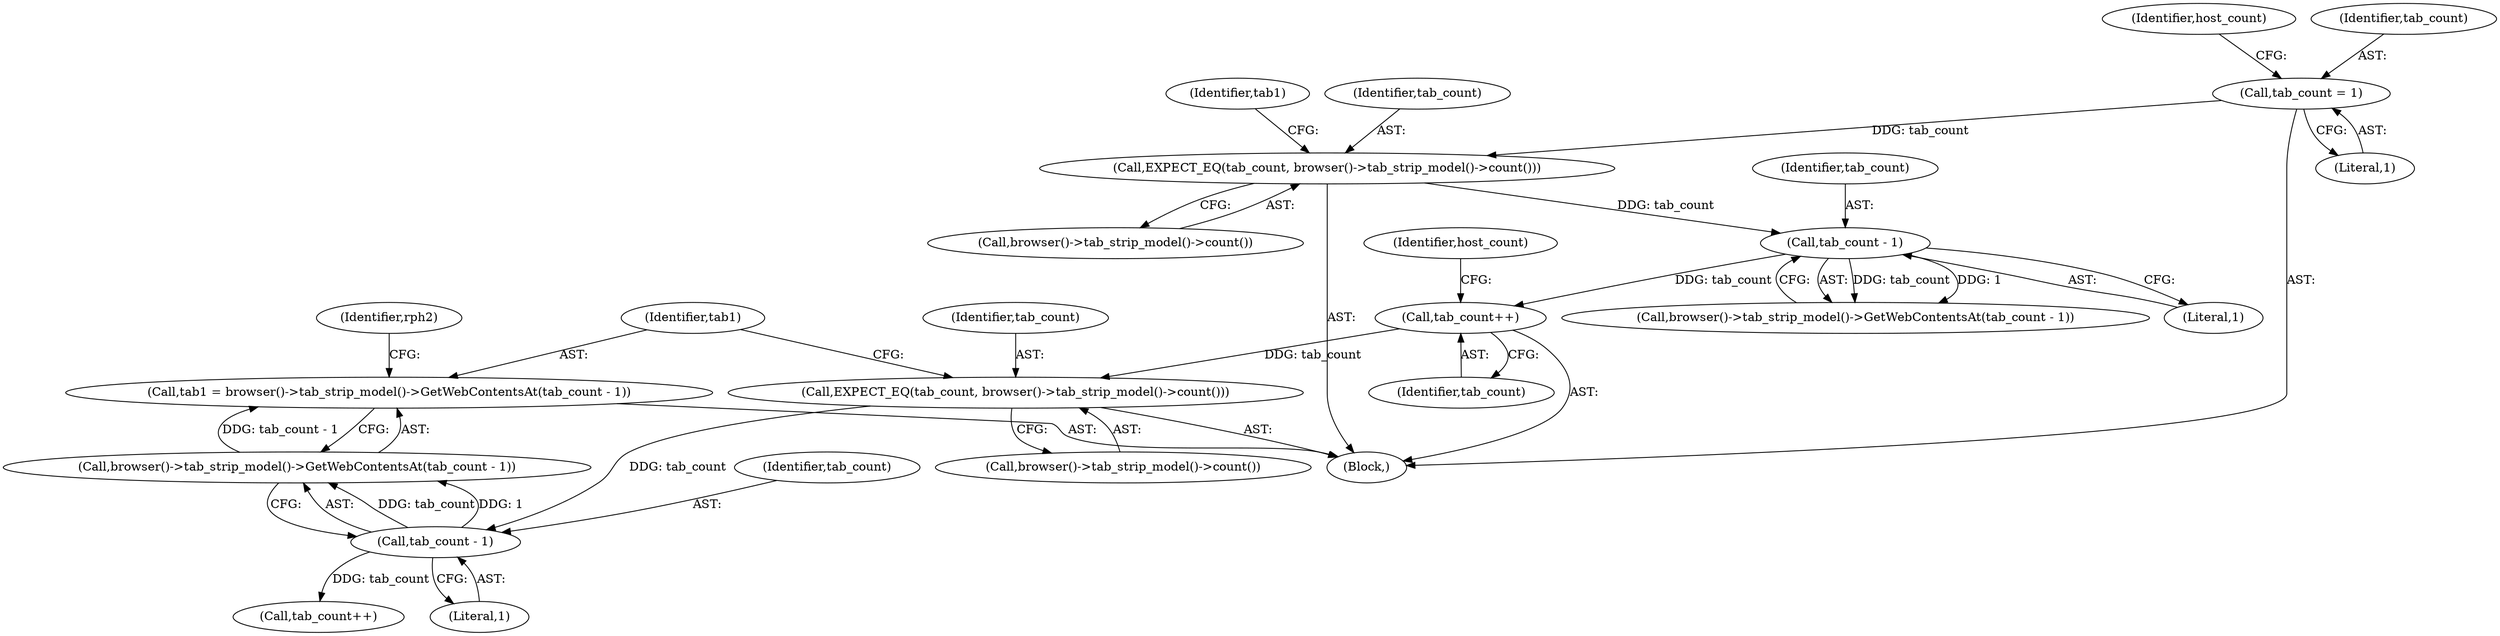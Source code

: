 digraph "0_Chrome_1f5ad409dbf5334523931df37598ea49e9849c87@pointer" {
"1000173" [label="(Call,tab1 = browser()->tab_strip_model()->GetWebContentsAt(tab_count - 1))"];
"1000175" [label="(Call,browser()->tab_strip_model()->GetWebContentsAt(tab_count - 1))"];
"1000176" [label="(Call,tab_count - 1)"];
"1000170" [label="(Call,EXPECT_EQ(tab_count, browser()->tab_strip_model()->count()))"];
"1000166" [label="(Call,tab_count++)"];
"1000148" [label="(Call,tab_count - 1)"];
"1000142" [label="(Call,EXPECT_EQ(tab_count, browser()->tab_strip_model()->count()))"];
"1000105" [label="(Call,tab_count = 1)"];
"1000175" [label="(Call,browser()->tab_strip_model()->GetWebContentsAt(tab_count - 1))"];
"1000180" [label="(Identifier,rph2)"];
"1000142" [label="(Call,EXPECT_EQ(tab_count, browser()->tab_strip_model()->count()))"];
"1000105" [label="(Call,tab_count = 1)"];
"1000110" [label="(Identifier,host_count)"];
"1000103" [label="(Block,)"];
"1000173" [label="(Call,tab1 = browser()->tab_strip_model()->GetWebContentsAt(tab_count - 1))"];
"1000170" [label="(Call,EXPECT_EQ(tab_count, browser()->tab_strip_model()->count()))"];
"1000176" [label="(Call,tab_count - 1)"];
"1000177" [label="(Identifier,tab_count)"];
"1000150" [label="(Literal,1)"];
"1000147" [label="(Call,browser()->tab_strip_model()->GetWebContentsAt(tab_count - 1))"];
"1000174" [label="(Identifier,tab1)"];
"1000169" [label="(Identifier,host_count)"];
"1000106" [label="(Identifier,tab_count)"];
"1000107" [label="(Literal,1)"];
"1000197" [label="(Call,tab_count++)"];
"1000149" [label="(Identifier,tab_count)"];
"1000178" [label="(Literal,1)"];
"1000167" [label="(Identifier,tab_count)"];
"1000148" [label="(Call,tab_count - 1)"];
"1000171" [label="(Identifier,tab_count)"];
"1000146" [label="(Identifier,tab1)"];
"1000166" [label="(Call,tab_count++)"];
"1000143" [label="(Identifier,tab_count)"];
"1000172" [label="(Call,browser()->tab_strip_model()->count())"];
"1000144" [label="(Call,browser()->tab_strip_model()->count())"];
"1000173" -> "1000103"  [label="AST: "];
"1000173" -> "1000175"  [label="CFG: "];
"1000174" -> "1000173"  [label="AST: "];
"1000175" -> "1000173"  [label="AST: "];
"1000180" -> "1000173"  [label="CFG: "];
"1000175" -> "1000173"  [label="DDG: tab_count - 1"];
"1000175" -> "1000176"  [label="CFG: "];
"1000176" -> "1000175"  [label="AST: "];
"1000176" -> "1000175"  [label="DDG: tab_count"];
"1000176" -> "1000175"  [label="DDG: 1"];
"1000176" -> "1000178"  [label="CFG: "];
"1000177" -> "1000176"  [label="AST: "];
"1000178" -> "1000176"  [label="AST: "];
"1000170" -> "1000176"  [label="DDG: tab_count"];
"1000176" -> "1000197"  [label="DDG: tab_count"];
"1000170" -> "1000103"  [label="AST: "];
"1000170" -> "1000172"  [label="CFG: "];
"1000171" -> "1000170"  [label="AST: "];
"1000172" -> "1000170"  [label="AST: "];
"1000174" -> "1000170"  [label="CFG: "];
"1000166" -> "1000170"  [label="DDG: tab_count"];
"1000166" -> "1000103"  [label="AST: "];
"1000166" -> "1000167"  [label="CFG: "];
"1000167" -> "1000166"  [label="AST: "];
"1000169" -> "1000166"  [label="CFG: "];
"1000148" -> "1000166"  [label="DDG: tab_count"];
"1000148" -> "1000147"  [label="AST: "];
"1000148" -> "1000150"  [label="CFG: "];
"1000149" -> "1000148"  [label="AST: "];
"1000150" -> "1000148"  [label="AST: "];
"1000147" -> "1000148"  [label="CFG: "];
"1000148" -> "1000147"  [label="DDG: tab_count"];
"1000148" -> "1000147"  [label="DDG: 1"];
"1000142" -> "1000148"  [label="DDG: tab_count"];
"1000142" -> "1000103"  [label="AST: "];
"1000142" -> "1000144"  [label="CFG: "];
"1000143" -> "1000142"  [label="AST: "];
"1000144" -> "1000142"  [label="AST: "];
"1000146" -> "1000142"  [label="CFG: "];
"1000105" -> "1000142"  [label="DDG: tab_count"];
"1000105" -> "1000103"  [label="AST: "];
"1000105" -> "1000107"  [label="CFG: "];
"1000106" -> "1000105"  [label="AST: "];
"1000107" -> "1000105"  [label="AST: "];
"1000110" -> "1000105"  [label="CFG: "];
}
